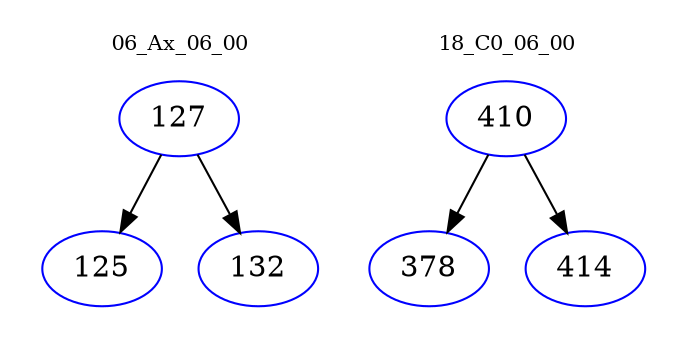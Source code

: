 digraph{
subgraph cluster_0 {
color = white
label = "06_Ax_06_00";
fontsize=10;
T0_127 [label="127", color="blue"]
T0_127 -> T0_125 [color="black"]
T0_125 [label="125", color="blue"]
T0_127 -> T0_132 [color="black"]
T0_132 [label="132", color="blue"]
}
subgraph cluster_1 {
color = white
label = "18_C0_06_00";
fontsize=10;
T1_410 [label="410", color="blue"]
T1_410 -> T1_378 [color="black"]
T1_378 [label="378", color="blue"]
T1_410 -> T1_414 [color="black"]
T1_414 [label="414", color="blue"]
}
}
